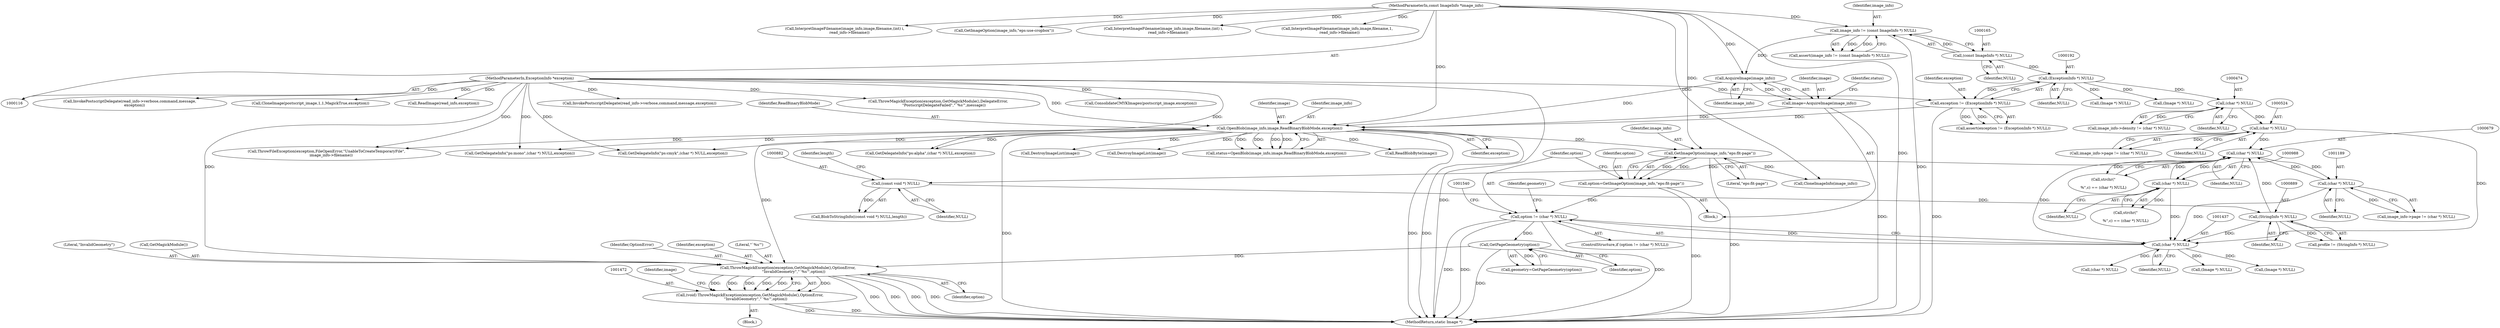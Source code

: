 digraph "0_ImageMagick_8598a497e2d1f556a34458cf54b40ba40674734c@pointer" {
"1001473" [label="(Call,ThrowMagickException(exception,GetMagickModule(),OptionError,\n          \"InvalidGeometry\",\"`%s'\",option))"];
"1000206" [label="(Call,OpenBlob(image_info,image,ReadBinaryBlobMode,exception))"];
"1000202" [label="(Call,AcquireImage(image_info))"];
"1000162" [label="(Call,image_info != (const ImageInfo *) NULL)"];
"1000117" [label="(MethodParameterIn,const ImageInfo *image_info)"];
"1000164" [label="(Call,(const ImageInfo *) NULL)"];
"1000200" [label="(Call,image=AcquireImage(image_info))"];
"1000189" [label="(Call,exception != (ExceptionInfo *) NULL)"];
"1000118" [label="(MethodParameterIn,ExceptionInfo *exception)"];
"1000191" [label="(Call,(ExceptionInfo *) NULL)"];
"1001444" [label="(Call,GetPageGeometry(option))"];
"1001434" [label="(Call,option != (char *) NULL)"];
"1001428" [label="(Call,option=GetImageOption(image_info,\"eps:fit-page\"))"];
"1001430" [label="(Call,GetImageOption(image_info,\"eps:fit-page\"))"];
"1001436" [label="(Call,(char *) NULL)"];
"1000523" [label="(Call,(char *) NULL)"];
"1000473" [label="(Call,(char *) NULL)"];
"1000678" [label="(Call,(char *) NULL)"];
"1000888" [label="(Call,(StringInfo *) NULL)"];
"1000881" [label="(Call,(const void *) NULL)"];
"1001188" [label="(Call,(char *) NULL)"];
"1000987" [label="(Call,(char *) NULL)"];
"1001471" [label="(Call,(void) ThrowMagickException(exception,GetMagickModule(),OptionError,\n          \"InvalidGeometry\",\"`%s'\",option))"];
"1001999" [label="(Call,InterpretImageFilename(image_info,image,filename,(int) i,\n        read_info->filename))"];
"1000221" [label="(Call,(Image *) NULL)"];
"1000989" [label="(Identifier,NULL)"];
"1000193" [label="(Identifier,NULL)"];
"1001434" [label="(Call,option != (char *) NULL)"];
"1001473" [label="(Call,ThrowMagickException(exception,GetMagickModule(),OptionError,\n          \"InvalidGeometry\",\"`%s'\",option))"];
"1000680" [label="(Identifier,NULL)"];
"1000519" [label="(Call,image_info->page != (char *) NULL)"];
"1000209" [label="(Identifier,ReadBinaryBlobMode)"];
"1000469" [label="(Call,image_info->density != (char *) NULL)"];
"1001656" [label="(Call,GetDelegateInfo(\"ps:cmyk\",(char *) NULL,exception))"];
"1001801" [label="(Call,GetImageOption(image_info,\"eps:use-cropbox\"))"];
"1000525" [label="(Identifier,NULL)"];
"1001428" [label="(Call,option=GetImageOption(image_info,\"eps:fit-page\"))"];
"1000208" [label="(Identifier,image)"];
"1000118" [label="(MethodParameterIn,ExceptionInfo *exception)"];
"1001965" [label="(Call,InterpretImageFilename(image_info,image,filename,(int) i,\n        read_info->filename))"];
"1002142" [label="(Call,CloneImage(postscript_image,1,1,MagickTrue,exception))"];
"1000218" [label="(Call,DestroyImageList(image))"];
"1000190" [label="(Identifier,exception)"];
"1000162" [label="(Call,image_info != (const ImageInfo *) NULL)"];
"1002029" [label="(Call,ReadImage(read_info,exception))"];
"1001665" [label="(Call,GetDelegateInfo(\"ps:alpha\",(char *) NULL,exception))"];
"1001476" [label="(Identifier,OptionError)"];
"1000987" [label="(Call,(char *) NULL)"];
"1000523" [label="(Call,(char *) NULL)"];
"1001601" [label="(Call,(char *) NULL)"];
"1000886" [label="(Call,profile != (StringInfo *) NULL)"];
"1001190" [label="(Identifier,NULL)"];
"1000983" [label="(Call,strchr(\"\n\r%\",c) == (char *) NULL)"];
"1000245" [label="(Call,DestroyImageList(image))"];
"1001442" [label="(Call,geometry=GetPageGeometry(option))"];
"1000204" [label="(Call,status=OpenBlob(image_info,image,ReadBinaryBlobMode,exception))"];
"1001485" [label="(Call,(Image *) NULL)"];
"1000161" [label="(Call,assert(image_info != (const ImageInfo *) NULL))"];
"1001904" [label="(Call,InterpretImageFilename(image_info,image,filename,1,\n    read_info->filename))"];
"1000883" [label="(Identifier,NULL)"];
"1000191" [label="(Call,(ExceptionInfo *) NULL)"];
"1000884" [label="(Identifier,length)"];
"1000655" [label="(Call,ReadBlobByte(image))"];
"1000678" [label="(Call,(char *) NULL)"];
"1000164" [label="(Call,(const ImageInfo *) NULL)"];
"1001474" [label="(Identifier,exception)"];
"1001435" [label="(Identifier,option)"];
"1000674" [label="(Call,strchr(\"\n\r%\",c) == (char *) NULL)"];
"1000473" [label="(Call,(char *) NULL)"];
"1000203" [label="(Identifier,image_info)"];
"1000205" [label="(Identifier,status)"];
"1001471" [label="(Call,(void) ThrowMagickException(exception,GetMagickModule(),OptionError,\n          \"InvalidGeometry\",\"`%s'\",option))"];
"1000236" [label="(Call,ThrowFileException(exception,FileOpenError,\"UnableToCreateTemporaryFile\",\n        image_info->filename))"];
"1000888" [label="(Call,(StringInfo *) NULL)"];
"1000890" [label="(Identifier,NULL)"];
"1000202" [label="(Call,AcquireImage(image_info))"];
"1001475" [label="(Call,GetMagickModule())"];
"1000210" [label="(Identifier,exception)"];
"1000201" [label="(Identifier,image)"];
"1001643" [label="(Call,GetDelegateInfo(\"ps:mono\",(char *) NULL,exception))"];
"1001895" [label="(Call,InvokePostscriptDelegate(read_info->verbose,command,message,exception))"];
"1000117" [label="(MethodParameterIn,const ImageInfo *image_info)"];
"1001443" [label="(Identifier,geometry)"];
"1002073" [label="(Call,ThrowMagickException(exception,GetMagickModule(),DelegateError,\n          \"PostscriptDelegateFailed\",\"`%s'\",message))"];
"1001432" [label="(Literal,\"eps:fit-page\")"];
"1000248" [label="(Call,(Image *) NULL)"];
"1000880" [label="(Call,BlobToStringInfo((const void *) NULL,length))"];
"1000189" [label="(Call,exception != (ExceptionInfo *) NULL)"];
"1001470" [label="(Block,)"];
"1000163" [label="(Identifier,image_info)"];
"1001436" [label="(Call,(char *) NULL)"];
"1001728" [label="(Call,CloneImageInfo(image_info))"];
"1001433" [label="(ControlStructure,if (option != (char *) NULL))"];
"1001438" [label="(Identifier,NULL)"];
"1001479" [label="(Identifier,option)"];
"1000119" [label="(Block,)"];
"1000881" [label="(Call,(const void *) NULL)"];
"1000206" [label="(Call,OpenBlob(image_info,image,ReadBinaryBlobMode,exception))"];
"1001431" [label="(Identifier,image_info)"];
"1000166" [label="(Identifier,NULL)"];
"1002100" [label="(Call,ConsolidateCMYKImages(postscript_image,exception))"];
"1000475" [label="(Identifier,NULL)"];
"1001578" [label="(Call,(Image *) NULL)"];
"1000188" [label="(Call,assert(exception != (ExceptionInfo *) NULL))"];
"1001444" [label="(Call,GetPageGeometry(option))"];
"1000200" [label="(Call,image=AcquireImage(image_info))"];
"1001478" [label="(Literal,\"`%s'\")"];
"1002260" [label="(MethodReturn,static Image *)"];
"1000207" [label="(Identifier,image_info)"];
"1001430" [label="(Call,GetImageOption(image_info,\"eps:fit-page\"))"];
"1001932" [label="(Call,InvokePostscriptDelegate(read_info->verbose,command,message,\n        exception))"];
"1001188" [label="(Call,(char *) NULL)"];
"1001477" [label="(Literal,\"InvalidGeometry\")"];
"1001445" [label="(Identifier,option)"];
"1001184" [label="(Call,image_info->page != (char *) NULL)"];
"1001429" [label="(Identifier,option)"];
"1001481" [label="(Identifier,image)"];
"1001473" -> "1001471"  [label="AST: "];
"1001473" -> "1001479"  [label="CFG: "];
"1001474" -> "1001473"  [label="AST: "];
"1001475" -> "1001473"  [label="AST: "];
"1001476" -> "1001473"  [label="AST: "];
"1001477" -> "1001473"  [label="AST: "];
"1001478" -> "1001473"  [label="AST: "];
"1001479" -> "1001473"  [label="AST: "];
"1001471" -> "1001473"  [label="CFG: "];
"1001473" -> "1002260"  [label="DDG: "];
"1001473" -> "1002260"  [label="DDG: "];
"1001473" -> "1002260"  [label="DDG: "];
"1001473" -> "1002260"  [label="DDG: "];
"1001473" -> "1001471"  [label="DDG: "];
"1001473" -> "1001471"  [label="DDG: "];
"1001473" -> "1001471"  [label="DDG: "];
"1001473" -> "1001471"  [label="DDG: "];
"1001473" -> "1001471"  [label="DDG: "];
"1001473" -> "1001471"  [label="DDG: "];
"1000206" -> "1001473"  [label="DDG: "];
"1000118" -> "1001473"  [label="DDG: "];
"1001444" -> "1001473"  [label="DDG: "];
"1000206" -> "1000204"  [label="AST: "];
"1000206" -> "1000210"  [label="CFG: "];
"1000207" -> "1000206"  [label="AST: "];
"1000208" -> "1000206"  [label="AST: "];
"1000209" -> "1000206"  [label="AST: "];
"1000210" -> "1000206"  [label="AST: "];
"1000204" -> "1000206"  [label="CFG: "];
"1000206" -> "1002260"  [label="DDG: "];
"1000206" -> "1002260"  [label="DDG: "];
"1000206" -> "1002260"  [label="DDG: "];
"1000206" -> "1000204"  [label="DDG: "];
"1000206" -> "1000204"  [label="DDG: "];
"1000206" -> "1000204"  [label="DDG: "];
"1000206" -> "1000204"  [label="DDG: "];
"1000202" -> "1000206"  [label="DDG: "];
"1000117" -> "1000206"  [label="DDG: "];
"1000200" -> "1000206"  [label="DDG: "];
"1000189" -> "1000206"  [label="DDG: "];
"1000118" -> "1000206"  [label="DDG: "];
"1000206" -> "1000218"  [label="DDG: "];
"1000206" -> "1000236"  [label="DDG: "];
"1000206" -> "1000245"  [label="DDG: "];
"1000206" -> "1000655"  [label="DDG: "];
"1000206" -> "1001430"  [label="DDG: "];
"1000206" -> "1001643"  [label="DDG: "];
"1000206" -> "1001656"  [label="DDG: "];
"1000206" -> "1001665"  [label="DDG: "];
"1000202" -> "1000200"  [label="AST: "];
"1000202" -> "1000203"  [label="CFG: "];
"1000203" -> "1000202"  [label="AST: "];
"1000200" -> "1000202"  [label="CFG: "];
"1000202" -> "1000200"  [label="DDG: "];
"1000162" -> "1000202"  [label="DDG: "];
"1000117" -> "1000202"  [label="DDG: "];
"1000162" -> "1000161"  [label="AST: "];
"1000162" -> "1000164"  [label="CFG: "];
"1000163" -> "1000162"  [label="AST: "];
"1000164" -> "1000162"  [label="AST: "];
"1000161" -> "1000162"  [label="CFG: "];
"1000162" -> "1002260"  [label="DDG: "];
"1000162" -> "1000161"  [label="DDG: "];
"1000162" -> "1000161"  [label="DDG: "];
"1000117" -> "1000162"  [label="DDG: "];
"1000164" -> "1000162"  [label="DDG: "];
"1000117" -> "1000116"  [label="AST: "];
"1000117" -> "1002260"  [label="DDG: "];
"1000117" -> "1001430"  [label="DDG: "];
"1000117" -> "1001728"  [label="DDG: "];
"1000117" -> "1001801"  [label="DDG: "];
"1000117" -> "1001904"  [label="DDG: "];
"1000117" -> "1001965"  [label="DDG: "];
"1000117" -> "1001999"  [label="DDG: "];
"1000164" -> "1000166"  [label="CFG: "];
"1000165" -> "1000164"  [label="AST: "];
"1000166" -> "1000164"  [label="AST: "];
"1000164" -> "1000191"  [label="DDG: "];
"1000200" -> "1000119"  [label="AST: "];
"1000201" -> "1000200"  [label="AST: "];
"1000205" -> "1000200"  [label="CFG: "];
"1000200" -> "1002260"  [label="DDG: "];
"1000189" -> "1000188"  [label="AST: "];
"1000189" -> "1000191"  [label="CFG: "];
"1000190" -> "1000189"  [label="AST: "];
"1000191" -> "1000189"  [label="AST: "];
"1000188" -> "1000189"  [label="CFG: "];
"1000189" -> "1002260"  [label="DDG: "];
"1000189" -> "1000188"  [label="DDG: "];
"1000189" -> "1000188"  [label="DDG: "];
"1000118" -> "1000189"  [label="DDG: "];
"1000191" -> "1000189"  [label="DDG: "];
"1000118" -> "1000116"  [label="AST: "];
"1000118" -> "1002260"  [label="DDG: "];
"1000118" -> "1000236"  [label="DDG: "];
"1000118" -> "1001643"  [label="DDG: "];
"1000118" -> "1001656"  [label="DDG: "];
"1000118" -> "1001665"  [label="DDG: "];
"1000118" -> "1001895"  [label="DDG: "];
"1000118" -> "1001932"  [label="DDG: "];
"1000118" -> "1002029"  [label="DDG: "];
"1000118" -> "1002073"  [label="DDG: "];
"1000118" -> "1002100"  [label="DDG: "];
"1000118" -> "1002142"  [label="DDG: "];
"1000191" -> "1000193"  [label="CFG: "];
"1000192" -> "1000191"  [label="AST: "];
"1000193" -> "1000191"  [label="AST: "];
"1000191" -> "1000221"  [label="DDG: "];
"1000191" -> "1000248"  [label="DDG: "];
"1000191" -> "1000473"  [label="DDG: "];
"1001444" -> "1001442"  [label="AST: "];
"1001444" -> "1001445"  [label="CFG: "];
"1001445" -> "1001444"  [label="AST: "];
"1001442" -> "1001444"  [label="CFG: "];
"1001444" -> "1002260"  [label="DDG: "];
"1001444" -> "1001442"  [label="DDG: "];
"1001434" -> "1001444"  [label="DDG: "];
"1001434" -> "1001433"  [label="AST: "];
"1001434" -> "1001436"  [label="CFG: "];
"1001435" -> "1001434"  [label="AST: "];
"1001436" -> "1001434"  [label="AST: "];
"1001443" -> "1001434"  [label="CFG: "];
"1001540" -> "1001434"  [label="CFG: "];
"1001434" -> "1002260"  [label="DDG: "];
"1001434" -> "1002260"  [label="DDG: "];
"1001434" -> "1002260"  [label="DDG: "];
"1001428" -> "1001434"  [label="DDG: "];
"1001436" -> "1001434"  [label="DDG: "];
"1001428" -> "1000119"  [label="AST: "];
"1001428" -> "1001430"  [label="CFG: "];
"1001429" -> "1001428"  [label="AST: "];
"1001430" -> "1001428"  [label="AST: "];
"1001435" -> "1001428"  [label="CFG: "];
"1001428" -> "1002260"  [label="DDG: "];
"1001430" -> "1001428"  [label="DDG: "];
"1001430" -> "1001428"  [label="DDG: "];
"1001430" -> "1001432"  [label="CFG: "];
"1001431" -> "1001430"  [label="AST: "];
"1001432" -> "1001430"  [label="AST: "];
"1001430" -> "1002260"  [label="DDG: "];
"1001430" -> "1001728"  [label="DDG: "];
"1001436" -> "1001438"  [label="CFG: "];
"1001437" -> "1001436"  [label="AST: "];
"1001438" -> "1001436"  [label="AST: "];
"1000523" -> "1001436"  [label="DDG: "];
"1000678" -> "1001436"  [label="DDG: "];
"1000888" -> "1001436"  [label="DDG: "];
"1001188" -> "1001436"  [label="DDG: "];
"1000987" -> "1001436"  [label="DDG: "];
"1001436" -> "1001485"  [label="DDG: "];
"1001436" -> "1001578"  [label="DDG: "];
"1001436" -> "1001601"  [label="DDG: "];
"1000523" -> "1000519"  [label="AST: "];
"1000523" -> "1000525"  [label="CFG: "];
"1000524" -> "1000523"  [label="AST: "];
"1000525" -> "1000523"  [label="AST: "];
"1000519" -> "1000523"  [label="CFG: "];
"1000523" -> "1000519"  [label="DDG: "];
"1000473" -> "1000523"  [label="DDG: "];
"1000523" -> "1000678"  [label="DDG: "];
"1000473" -> "1000469"  [label="AST: "];
"1000473" -> "1000475"  [label="CFG: "];
"1000474" -> "1000473"  [label="AST: "];
"1000475" -> "1000473"  [label="AST: "];
"1000469" -> "1000473"  [label="CFG: "];
"1000473" -> "1000469"  [label="DDG: "];
"1000678" -> "1000674"  [label="AST: "];
"1000678" -> "1000680"  [label="CFG: "];
"1000679" -> "1000678"  [label="AST: "];
"1000680" -> "1000678"  [label="AST: "];
"1000674" -> "1000678"  [label="CFG: "];
"1000678" -> "1000674"  [label="DDG: "];
"1000888" -> "1000678"  [label="DDG: "];
"1001188" -> "1000678"  [label="DDG: "];
"1000987" -> "1000678"  [label="DDG: "];
"1000678" -> "1000881"  [label="DDG: "];
"1000678" -> "1000987"  [label="DDG: "];
"1000678" -> "1001188"  [label="DDG: "];
"1000888" -> "1000886"  [label="AST: "];
"1000888" -> "1000890"  [label="CFG: "];
"1000889" -> "1000888"  [label="AST: "];
"1000890" -> "1000888"  [label="AST: "];
"1000886" -> "1000888"  [label="CFG: "];
"1000888" -> "1000886"  [label="DDG: "];
"1000881" -> "1000888"  [label="DDG: "];
"1000881" -> "1000880"  [label="AST: "];
"1000881" -> "1000883"  [label="CFG: "];
"1000882" -> "1000881"  [label="AST: "];
"1000883" -> "1000881"  [label="AST: "];
"1000884" -> "1000881"  [label="CFG: "];
"1000881" -> "1000880"  [label="DDG: "];
"1001188" -> "1001184"  [label="AST: "];
"1001188" -> "1001190"  [label="CFG: "];
"1001189" -> "1001188"  [label="AST: "];
"1001190" -> "1001188"  [label="AST: "];
"1001184" -> "1001188"  [label="CFG: "];
"1001188" -> "1001184"  [label="DDG: "];
"1000987" -> "1000983"  [label="AST: "];
"1000987" -> "1000989"  [label="CFG: "];
"1000988" -> "1000987"  [label="AST: "];
"1000989" -> "1000987"  [label="AST: "];
"1000983" -> "1000987"  [label="CFG: "];
"1000987" -> "1000983"  [label="DDG: "];
"1001471" -> "1001470"  [label="AST: "];
"1001472" -> "1001471"  [label="AST: "];
"1001481" -> "1001471"  [label="CFG: "];
"1001471" -> "1002260"  [label="DDG: "];
"1001471" -> "1002260"  [label="DDG: "];
}
